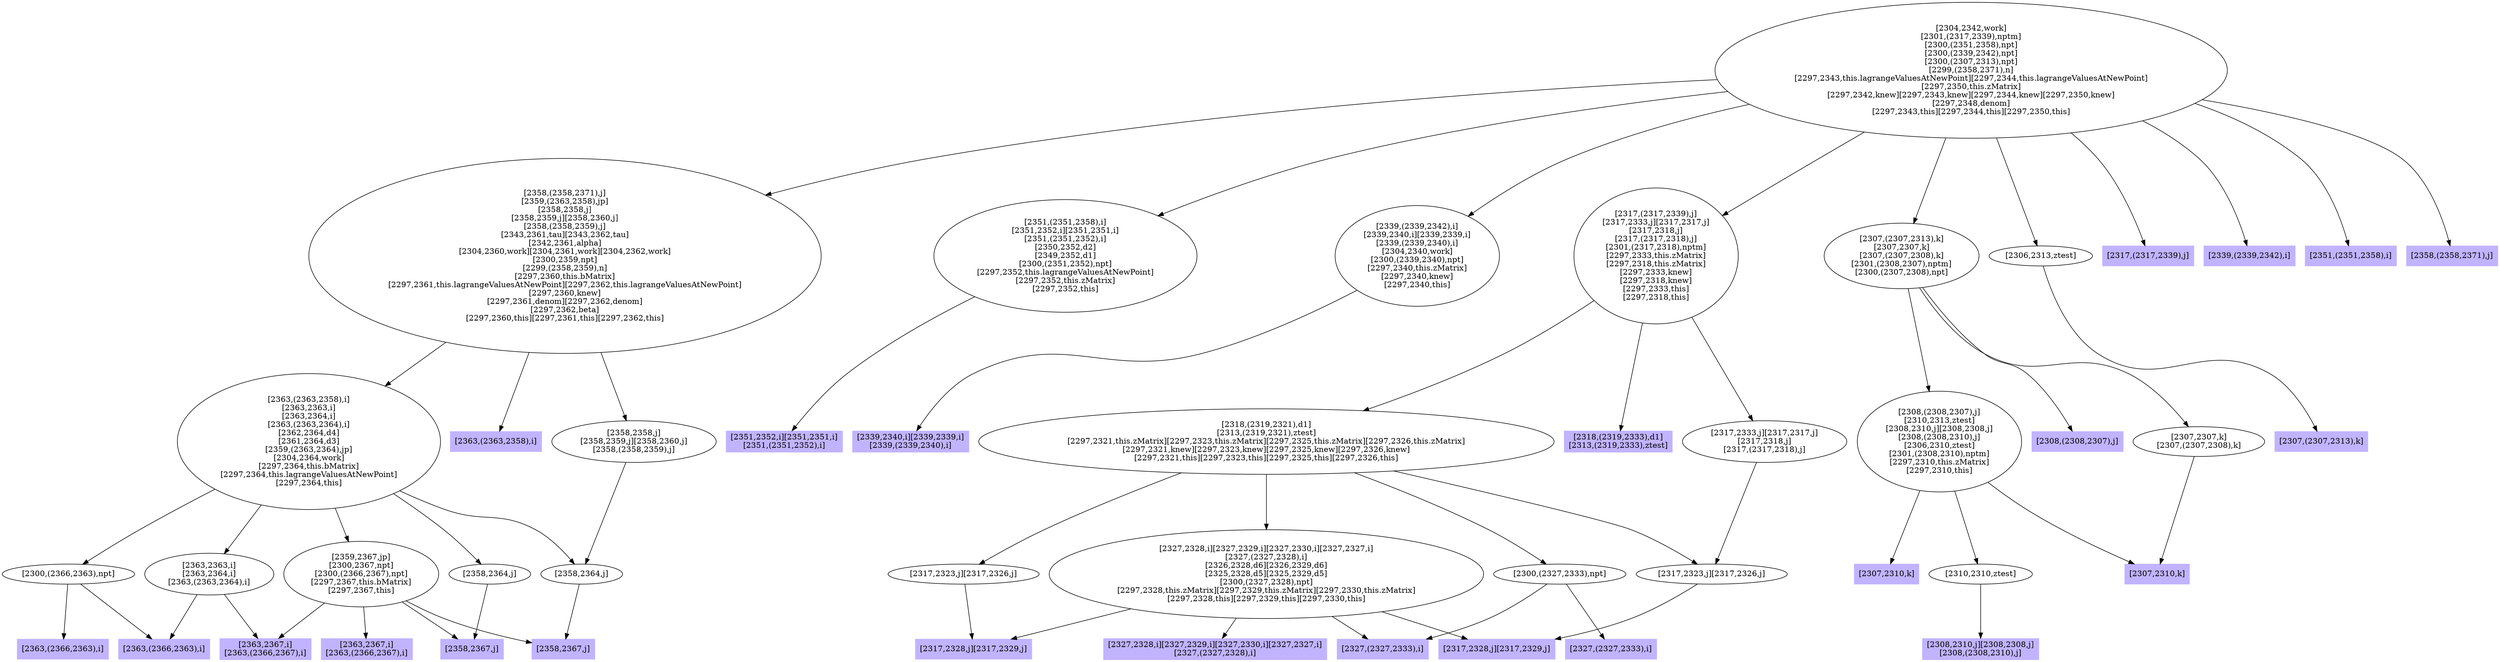 digraph { 
2556 [shape=box,style=filled,color=".7 .3 1.0",label="[2358,2367,j]"];
2557 [shape=box,style=filled,color=".7 .3 1.0",label="[2363,2367,i]\n[2363,(2366,2367),i]"];
2558 [shape=box,style=filled,color=".7 .3 1.0",label="[2363,2367,i]\n[2363,(2366,2367),i]"];
2559 [shape=box,style=filled,color=".7 .3 1.0",label="[2358,2367,j]"];
2560 [label="[2359,2367,jp]\n[2300,2367,npt]\n[2300,(2366,2367),npt]\n[2297,2367,this.bMatrix]\n[2297,2367,this]"];
2561 [shape=box,style=filled,color=".7 .3 1.0",label="[2363,(2366,2363),i]"];
2562 [shape=box,style=filled,color=".7 .3 1.0",label="[2363,(2366,2363),i]"];
2563 [label="[2300,(2366,2363),npt]"];
2564 [label="[2358,2364,j]"];
2565 [label="[2363,2363,i]\n[2363,2364,i]\n[2363,(2363,2364),i]"];
2566 [label="[2358,2364,j]"];
2567 [label="[2363,(2363,2358),i]\n[2363,2363,i]\n[2363,2364,i]\n[2363,(2363,2364),i]\n[2362,2364,d4]\n[2361,2364,d3]\n[2359,(2363,2364),jp]\n[2304,2364,work]\n[2297,2364,this.bMatrix]\n[2297,2364,this.lagrangeValuesAtNewPoint]\n[2297,2364,this]"];
2568 [shape=box,style=filled,color=".7 .3 1.0",label="[2363,(2363,2358),i]"];
2569 [label="[2358,2358,j]\n[2358,2359,j][2358,2360,j]\n[2358,(2358,2359),j]"];
2570 [label="[2358,(2358,2371),j]\n[2359,(2363,2358),jp]\n[2358,2358,j]\n[2358,2359,j][2358,2360,j]\n[2358,(2358,2359),j]\n[2343,2361,tau][2343,2362,tau]\n[2342,2361,alpha]\n[2304,2360,work][2304,2361,work][2304,2362,work]\n[2300,2359,npt]\n[2299,(2358,2359),n]\n[2297,2360,this.bMatrix]\n[2297,2361,this.lagrangeValuesAtNewPoint][2297,2362,this.lagrangeValuesAtNewPoint]\n[2297,2360,knew]\n[2297,2361,denom][2297,2362,denom]\n[2297,2362,beta]\n[2297,2360,this][2297,2361,this][2297,2362,this]"];
2571 [shape=box,style=filled,color=".7 .3 1.0",label="[2351,2352,i][2351,2351,i]\n[2351,(2351,2352),i]"];
2572 [label="[2351,(2351,2358),i]\n[2351,2352,i][2351,2351,i]\n[2351,(2351,2352),i]\n[2350,2352,d2]\n[2349,2352,d1]\n[2300,(2351,2352),npt]\n[2297,2352,this.lagrangeValuesAtNewPoint]\n[2297,2352,this.zMatrix]\n[2297,2352,this]"];
2573 [shape=box,style=filled,color=".7 .3 1.0",label="[2339,2340,i][2339,2339,i]\n[2339,(2339,2340),i]"];
2574 [label="[2339,(2339,2342),i]\n[2339,2340,i][2339,2339,i]\n[2339,(2339,2340),i]\n[2304,2340,work]\n[2300,(2339,2340),npt]\n[2297,2340,this.zMatrix]\n[2297,2340,knew]\n[2297,2340,this]"];
2575 [shape=box,style=filled,color=".7 .3 1.0",label="[2317,2328,j][2317,2329,j]"];
2576 [shape=box,style=filled,color=".7 .3 1.0",label="[2327,2328,i][2327,2329,i][2327,2330,i][2327,2327,i]\n[2327,(2327,2328),i]"];
2577 [shape=box,style=filled,color=".7 .3 1.0",label="[2327,(2327,2333),i]"];
2578 [shape=box,style=filled,color=".7 .3 1.0",label="[2317,2328,j][2317,2329,j]"];
2579 [label="[2327,2328,i][2327,2329,i][2327,2330,i][2327,2327,i]\n[2327,(2327,2328),i]\n[2326,2328,d6][2326,2329,d6]\n[2325,2328,d5][2325,2329,d5]\n[2300,(2327,2328),npt]\n[2297,2328,this.zMatrix][2297,2329,this.zMatrix][2297,2330,this.zMatrix]\n[2297,2328,this][2297,2329,this][2297,2330,this]"];
2580 [shape=box,style=filled,color=".7 .3 1.0",label="[2327,(2327,2333),i]"];
2581 [label="[2300,(2327,2333),npt]"];
2582 [label="[2317,2323,j][2317,2326,j]"];
2583 [label="[2317,2323,j][2317,2326,j]"];
2584 [label="[2318,(2319,2321),d1]\n[2313,(2319,2321),ztest]\n[2297,2321,this.zMatrix][2297,2323,this.zMatrix][2297,2325,this.zMatrix][2297,2326,this.zMatrix]\n[2297,2321,knew][2297,2323,knew][2297,2325,knew][2297,2326,knew]\n[2297,2321,this][2297,2323,this][2297,2325,this][2297,2326,this]"];
2585 [shape=box,style=filled,color=".7 .3 1.0",label="[2318,(2319,2333),d1]\n[2313,(2319,2333),ztest]"];
2586 [label="[2317,2333,j][2317,2317,j]\n[2317,2318,j]\n[2317,(2317,2318),j]"];
2587 [label="[2317,(2317,2339),j]\n[2317,2333,j][2317,2317,j]\n[2317,2318,j]\n[2317,(2317,2318),j]\n[2301,(2317,2318),nptm]\n[2297,2333,this.zMatrix]\n[2297,2318,this.zMatrix]\n[2297,2333,knew]\n[2297,2318,knew]\n[2297,2333,this]\n[2297,2318,this]"];
2588 [shape=box,style=filled,color=".7 .3 1.0",label="[2307,2310,k]"];
2589 [shape=box,style=filled,color=".7 .3 1.0",label="[2308,2310,j][2308,2308,j]\n[2308,(2308,2310),j]"];
2590 [label="[2310,2310,ztest]"];
2591 [shape=box,style=filled,color=".7 .3 1.0",label="[2307,2310,k]"];
2592 [label="[2308,(2308,2307),j]\n[2310,2313,ztest]\n[2308,2310,j][2308,2308,j]\n[2308,(2308,2310),j]\n[2306,2310,ztest]\n[2301,(2308,2310),nptm]\n[2297,2310,this.zMatrix]\n[2297,2310,this]"];
2593 [shape=box,style=filled,color=".7 .3 1.0",label="[2308,(2308,2307),j]"];
2594 [label="[2307,2307,k]\n[2307,(2307,2308),k]"];
2595 [label="[2307,(2307,2313),k]\n[2307,2307,k]\n[2307,(2307,2308),k]\n[2301,(2308,2307),nptm]\n[2300,(2307,2308),npt]"];
2596 [shape=box,style=filled,color=".7 .3 1.0",label="[2307,(2307,2313),k]"];
2597 [label="[2306,2313,ztest]"];
2598 [shape=box,style=filled,color=".7 .3 1.0",label="[2317,(2317,2339),j]"];
2599 [shape=box,style=filled,color=".7 .3 1.0",label="[2339,(2339,2342),i]"];
2600 [shape=box,style=filled,color=".7 .3 1.0",label="[2351,(2351,2358),i]"];
2601 [shape=box,style=filled,color=".7 .3 1.0",label="[2358,(2358,2371),j]"];
2602 [label="[2304,2342,work]\n[2301,(2317,2339),nptm]\n[2300,(2351,2358),npt]\n[2300,(2339,2342),npt]\n[2300,(2307,2313),npt]\n[2299,(2358,2371),n]\n[2297,2343,this.lagrangeValuesAtNewPoint][2297,2344,this.lagrangeValuesAtNewPoint]\n[2297,2350,this.zMatrix]\n[2297,2342,knew][2297,2343,knew][2297,2344,knew][2297,2350,knew]\n[2297,2348,denom]\n[2297,2343,this][2297,2344,this][2297,2350,this]"];
2560 -> 2556;
2560 -> 2557;
2560 -> 2558;
2560 -> 2559;
2563 -> 2561;
2563 -> 2562;
2564 -> 2556;
2565 -> 2558;
2565 -> 2562;
2566 -> 2559;
2567 -> 2560;
2567 -> 2563;
2567 -> 2564;
2567 -> 2565;
2567 -> 2566;
2569 -> 2566;
2570 -> 2567;
2570 -> 2568;
2570 -> 2569;
2572 -> 2571;
2574 -> 2573;
2579 -> 2575;
2579 -> 2576;
2579 -> 2577;
2579 -> 2578;
2581 -> 2577;
2581 -> 2580;
2582 -> 2575;
2583 -> 2578;
2584 -> 2579;
2584 -> 2581;
2584 -> 2582;
2584 -> 2583;
2586 -> 2583;
2587 -> 2584;
2587 -> 2585;
2587 -> 2586;
2590 -> 2589;
2592 -> 2588;
2592 -> 2590;
2592 -> 2591;
2594 -> 2591;
2595 -> 2592;
2595 -> 2593;
2595 -> 2594;
2597 -> 2596;
2602 -> 2570;
2602 -> 2572;
2602 -> 2574;
2602 -> 2587;
2602 -> 2595;
2602 -> 2597;
2602 -> 2598;
2602 -> 2599;
2602 -> 2600;
2602 -> 2601;
}
